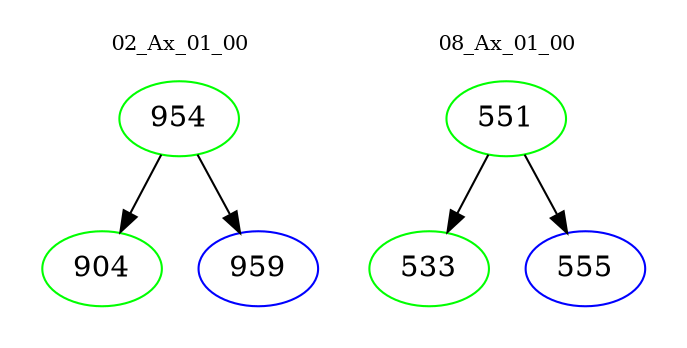 digraph{
subgraph cluster_0 {
color = white
label = "02_Ax_01_00";
fontsize=10;
T0_954 [label="954", color="green"]
T0_954 -> T0_904 [color="black"]
T0_904 [label="904", color="green"]
T0_954 -> T0_959 [color="black"]
T0_959 [label="959", color="blue"]
}
subgraph cluster_1 {
color = white
label = "08_Ax_01_00";
fontsize=10;
T1_551 [label="551", color="green"]
T1_551 -> T1_533 [color="black"]
T1_533 [label="533", color="green"]
T1_551 -> T1_555 [color="black"]
T1_555 [label="555", color="blue"]
}
}
